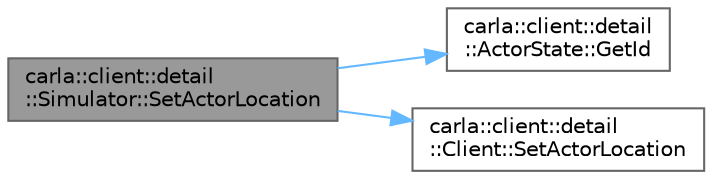 digraph "carla::client::detail::Simulator::SetActorLocation"
{
 // INTERACTIVE_SVG=YES
 // LATEX_PDF_SIZE
  bgcolor="transparent";
  edge [fontname=Helvetica,fontsize=10,labelfontname=Helvetica,labelfontsize=10];
  node [fontname=Helvetica,fontsize=10,shape=box,height=0.2,width=0.4];
  rankdir="LR";
  Node1 [id="Node000001",label="carla::client::detail\l::Simulator::SetActorLocation",height=0.2,width=0.4,color="gray40", fillcolor="grey60", style="filled", fontcolor="black",tooltip=" "];
  Node1 -> Node2 [id="edge1_Node000001_Node000002",color="steelblue1",style="solid",tooltip=" "];
  Node2 [id="Node000002",label="carla::client::detail\l::ActorState::GetId",height=0.2,width=0.4,color="grey40", fillcolor="white", style="filled",URL="$d2/d06/classcarla_1_1client_1_1detail_1_1ActorState.html#a1affb3c32be5ebbacff4200f46cd38ec",tooltip=" "];
  Node1 -> Node3 [id="edge2_Node000001_Node000003",color="steelblue1",style="solid",tooltip=" "];
  Node3 [id="Node000003",label="carla::client::detail\l::Client::SetActorLocation",height=0.2,width=0.4,color="grey40", fillcolor="white", style="filled",URL="$dd/ddd/classcarla_1_1client_1_1detail_1_1Client.html#a53a678ae68285217344ffaf2f6bad7df",tooltip=" "];
}

